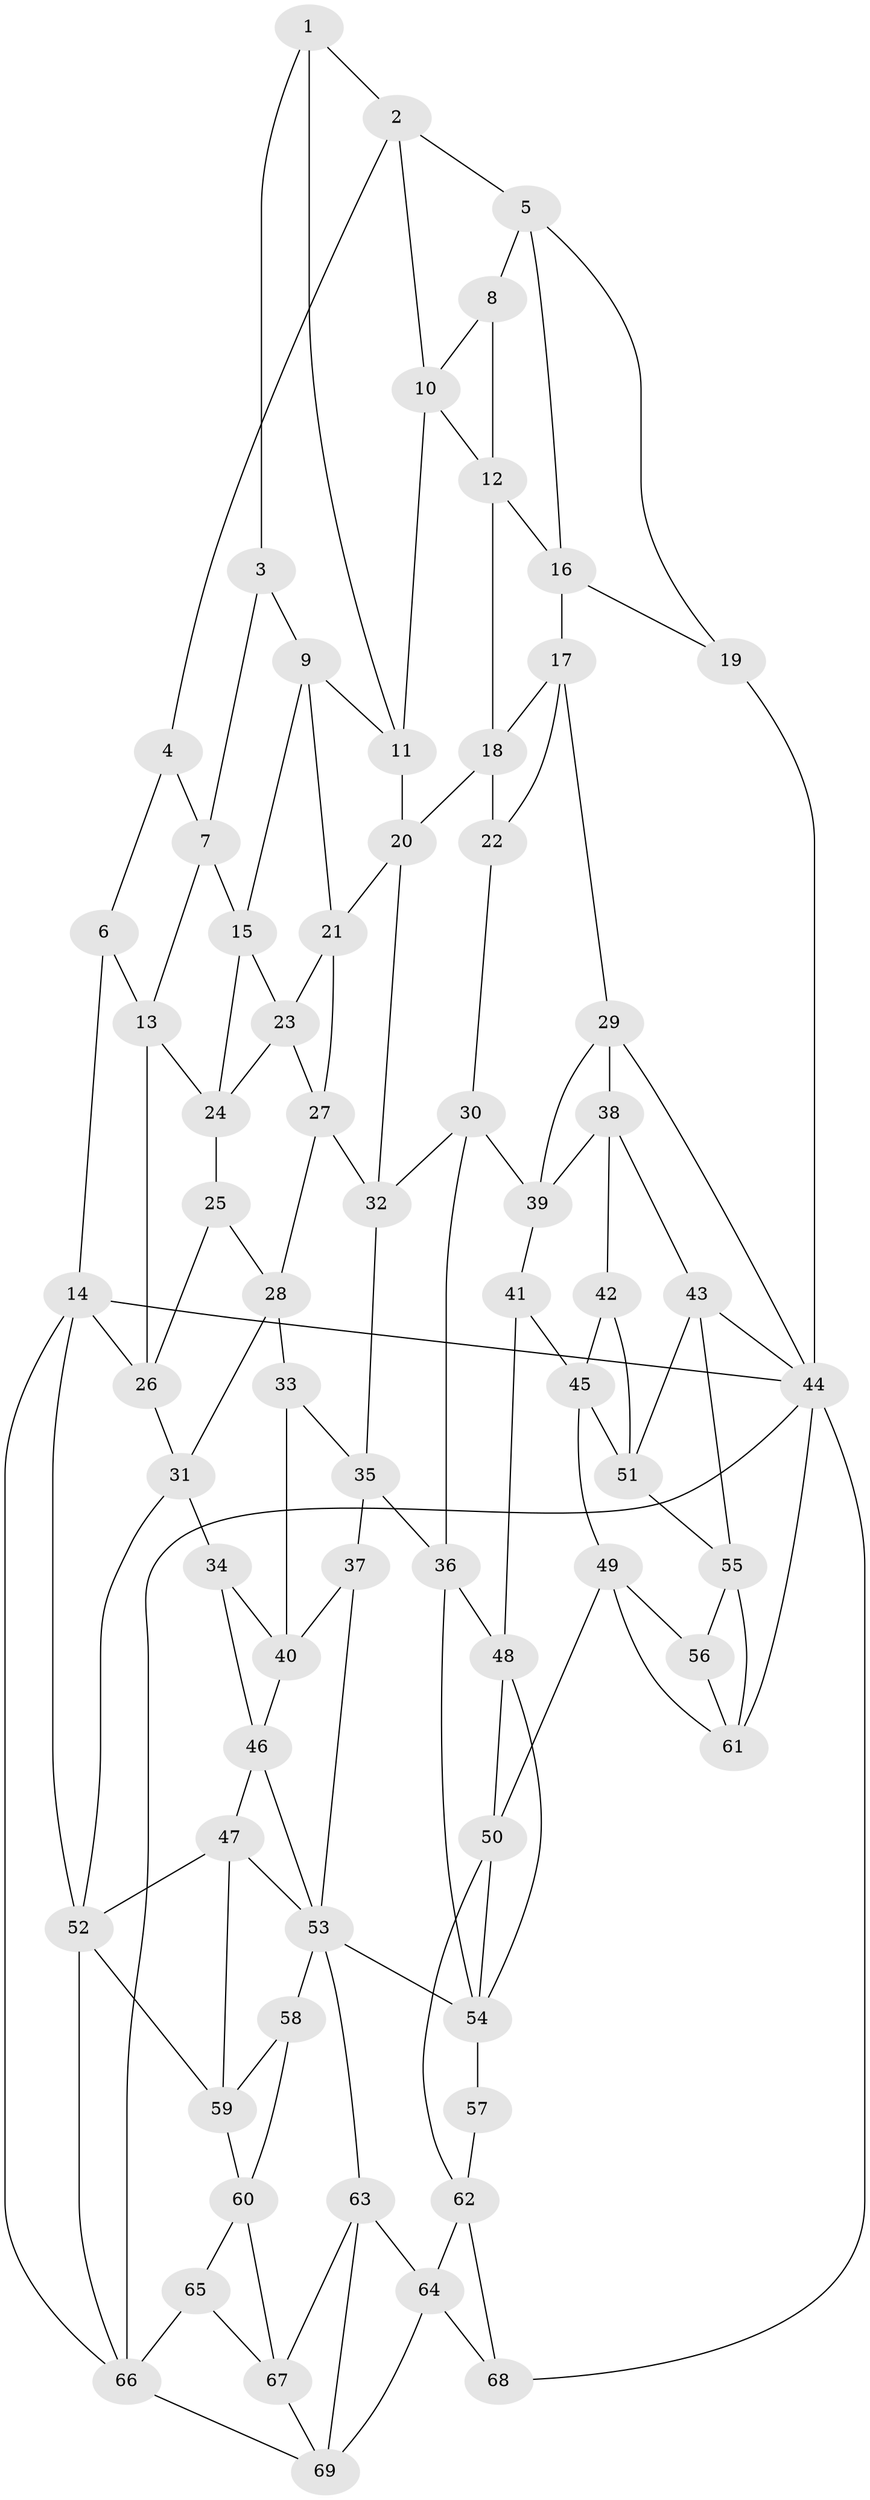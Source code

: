 // original degree distribution, {3: 0.014492753623188406, 6: 0.2608695652173913, 4: 0.2753623188405797, 5: 0.4492753623188406}
// Generated by graph-tools (version 1.1) at 2025/51/03/09/25 03:51:08]
// undirected, 69 vertices, 133 edges
graph export_dot {
graph [start="1"]
  node [color=gray90,style=filled];
  1;
  2;
  3;
  4;
  5;
  6;
  7;
  8;
  9;
  10;
  11;
  12;
  13;
  14;
  15;
  16;
  17;
  18;
  19;
  20;
  21;
  22;
  23;
  24;
  25;
  26;
  27;
  28;
  29;
  30;
  31;
  32;
  33;
  34;
  35;
  36;
  37;
  38;
  39;
  40;
  41;
  42;
  43;
  44;
  45;
  46;
  47;
  48;
  49;
  50;
  51;
  52;
  53;
  54;
  55;
  56;
  57;
  58;
  59;
  60;
  61;
  62;
  63;
  64;
  65;
  66;
  67;
  68;
  69;
  1 -- 2 [weight=1.0];
  1 -- 3 [weight=1.0];
  1 -- 11 [weight=1.0];
  2 -- 4 [weight=1.0];
  2 -- 5 [weight=1.0];
  2 -- 10 [weight=1.0];
  3 -- 7 [weight=1.0];
  3 -- 9 [weight=1.0];
  4 -- 6 [weight=1.0];
  4 -- 7 [weight=1.0];
  5 -- 8 [weight=1.0];
  5 -- 16 [weight=1.0];
  5 -- 19 [weight=1.0];
  6 -- 13 [weight=1.0];
  6 -- 14 [weight=1.0];
  7 -- 13 [weight=1.0];
  7 -- 15 [weight=1.0];
  8 -- 10 [weight=1.0];
  8 -- 12 [weight=1.0];
  9 -- 11 [weight=1.0];
  9 -- 15 [weight=1.0];
  9 -- 21 [weight=1.0];
  10 -- 11 [weight=1.0];
  10 -- 12 [weight=1.0];
  11 -- 20 [weight=1.0];
  12 -- 16 [weight=1.0];
  12 -- 18 [weight=1.0];
  13 -- 24 [weight=1.0];
  13 -- 26 [weight=1.0];
  14 -- 26 [weight=1.0];
  14 -- 44 [weight=1.0];
  14 -- 52 [weight=1.0];
  14 -- 66 [weight=1.0];
  15 -- 23 [weight=1.0];
  15 -- 24 [weight=1.0];
  16 -- 17 [weight=1.0];
  16 -- 19 [weight=1.0];
  17 -- 18 [weight=1.0];
  17 -- 22 [weight=1.0];
  17 -- 29 [weight=1.0];
  18 -- 20 [weight=1.0];
  18 -- 22 [weight=1.0];
  19 -- 44 [weight=2.0];
  20 -- 21 [weight=1.0];
  20 -- 32 [weight=1.0];
  21 -- 23 [weight=1.0];
  21 -- 27 [weight=1.0];
  22 -- 30 [weight=1.0];
  23 -- 24 [weight=1.0];
  23 -- 27 [weight=1.0];
  24 -- 25 [weight=1.0];
  25 -- 26 [weight=1.0];
  25 -- 28 [weight=1.0];
  26 -- 31 [weight=1.0];
  27 -- 28 [weight=1.0];
  27 -- 32 [weight=1.0];
  28 -- 31 [weight=1.0];
  28 -- 33 [weight=1.0];
  29 -- 38 [weight=1.0];
  29 -- 39 [weight=1.0];
  29 -- 44 [weight=1.0];
  30 -- 32 [weight=1.0];
  30 -- 36 [weight=1.0];
  30 -- 39 [weight=1.0];
  31 -- 34 [weight=1.0];
  31 -- 52 [weight=1.0];
  32 -- 35 [weight=1.0];
  33 -- 35 [weight=1.0];
  33 -- 40 [weight=1.0];
  34 -- 40 [weight=1.0];
  34 -- 46 [weight=1.0];
  35 -- 36 [weight=1.0];
  35 -- 37 [weight=1.0];
  36 -- 48 [weight=1.0];
  36 -- 54 [weight=1.0];
  37 -- 40 [weight=1.0];
  37 -- 53 [weight=1.0];
  38 -- 39 [weight=1.0];
  38 -- 42 [weight=1.0];
  38 -- 43 [weight=1.0];
  39 -- 41 [weight=1.0];
  40 -- 46 [weight=1.0];
  41 -- 45 [weight=1.0];
  41 -- 48 [weight=1.0];
  42 -- 45 [weight=1.0];
  42 -- 51 [weight=1.0];
  43 -- 44 [weight=1.0];
  43 -- 51 [weight=1.0];
  43 -- 55 [weight=1.0];
  44 -- 61 [weight=1.0];
  44 -- 66 [weight=1.0];
  44 -- 68 [weight=1.0];
  45 -- 49 [weight=1.0];
  45 -- 51 [weight=1.0];
  46 -- 47 [weight=1.0];
  46 -- 53 [weight=1.0];
  47 -- 52 [weight=1.0];
  47 -- 53 [weight=1.0];
  47 -- 59 [weight=1.0];
  48 -- 50 [weight=1.0];
  48 -- 54 [weight=1.0];
  49 -- 50 [weight=1.0];
  49 -- 56 [weight=1.0];
  49 -- 61 [weight=1.0];
  50 -- 54 [weight=1.0];
  50 -- 62 [weight=1.0];
  51 -- 55 [weight=1.0];
  52 -- 59 [weight=1.0];
  52 -- 66 [weight=1.0];
  53 -- 54 [weight=1.0];
  53 -- 58 [weight=1.0];
  53 -- 63 [weight=1.0];
  54 -- 57 [weight=2.0];
  55 -- 56 [weight=1.0];
  55 -- 61 [weight=1.0];
  56 -- 61 [weight=1.0];
  57 -- 62 [weight=1.0];
  58 -- 59 [weight=1.0];
  58 -- 60 [weight=1.0];
  59 -- 60 [weight=1.0];
  60 -- 65 [weight=1.0];
  60 -- 67 [weight=1.0];
  62 -- 64 [weight=1.0];
  62 -- 68 [weight=1.0];
  63 -- 64 [weight=1.0];
  63 -- 67 [weight=1.0];
  63 -- 69 [weight=1.0];
  64 -- 68 [weight=1.0];
  64 -- 69 [weight=1.0];
  65 -- 66 [weight=1.0];
  65 -- 67 [weight=1.0];
  66 -- 69 [weight=1.0];
  67 -- 69 [weight=1.0];
}
